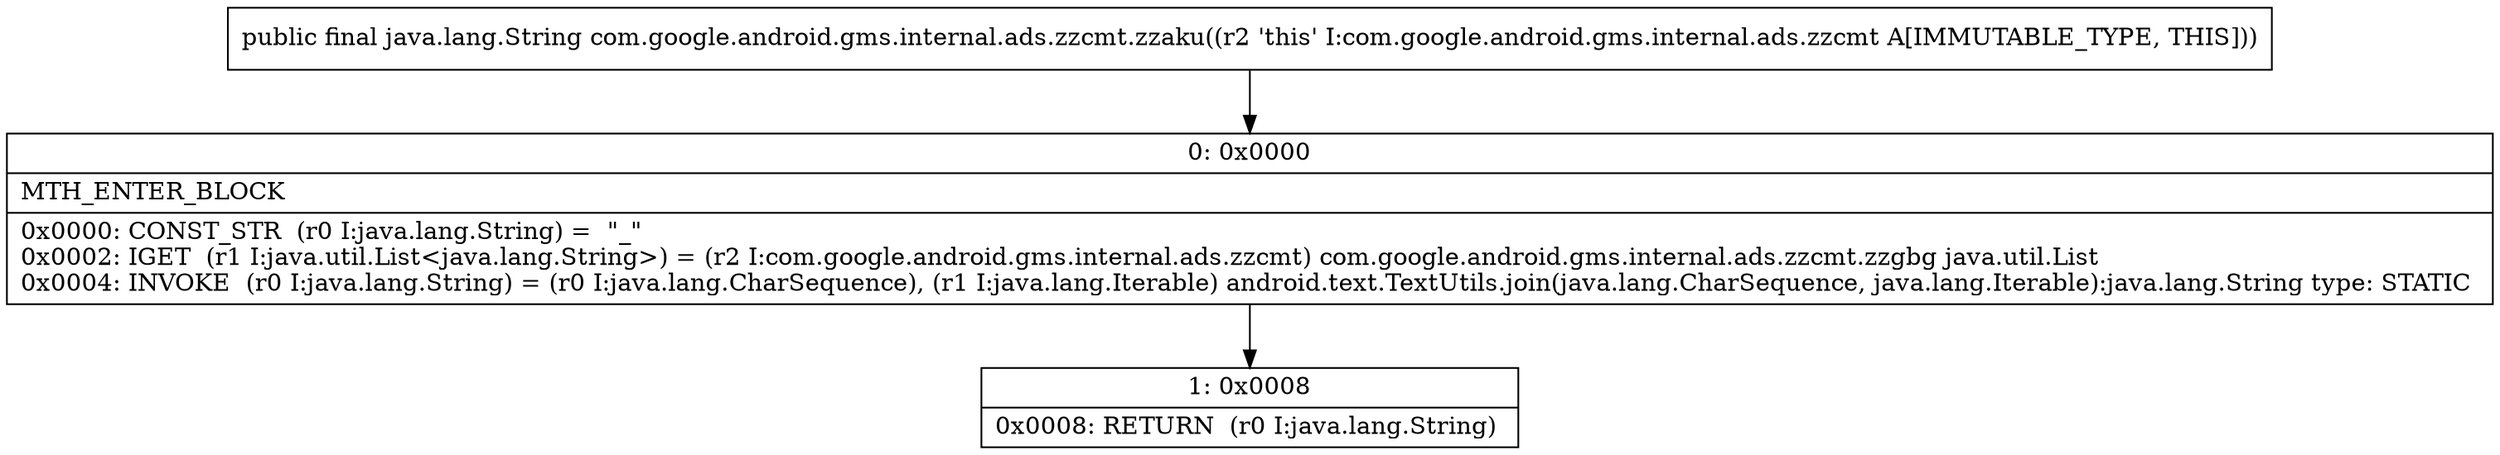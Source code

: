 digraph "CFG forcom.google.android.gms.internal.ads.zzcmt.zzaku()Ljava\/lang\/String;" {
Node_0 [shape=record,label="{0\:\ 0x0000|MTH_ENTER_BLOCK\l|0x0000: CONST_STR  (r0 I:java.lang.String) =  \"_\" \l0x0002: IGET  (r1 I:java.util.List\<java.lang.String\>) = (r2 I:com.google.android.gms.internal.ads.zzcmt) com.google.android.gms.internal.ads.zzcmt.zzgbg java.util.List \l0x0004: INVOKE  (r0 I:java.lang.String) = (r0 I:java.lang.CharSequence), (r1 I:java.lang.Iterable) android.text.TextUtils.join(java.lang.CharSequence, java.lang.Iterable):java.lang.String type: STATIC \l}"];
Node_1 [shape=record,label="{1\:\ 0x0008|0x0008: RETURN  (r0 I:java.lang.String) \l}"];
MethodNode[shape=record,label="{public final java.lang.String com.google.android.gms.internal.ads.zzcmt.zzaku((r2 'this' I:com.google.android.gms.internal.ads.zzcmt A[IMMUTABLE_TYPE, THIS])) }"];
MethodNode -> Node_0;
Node_0 -> Node_1;
}

